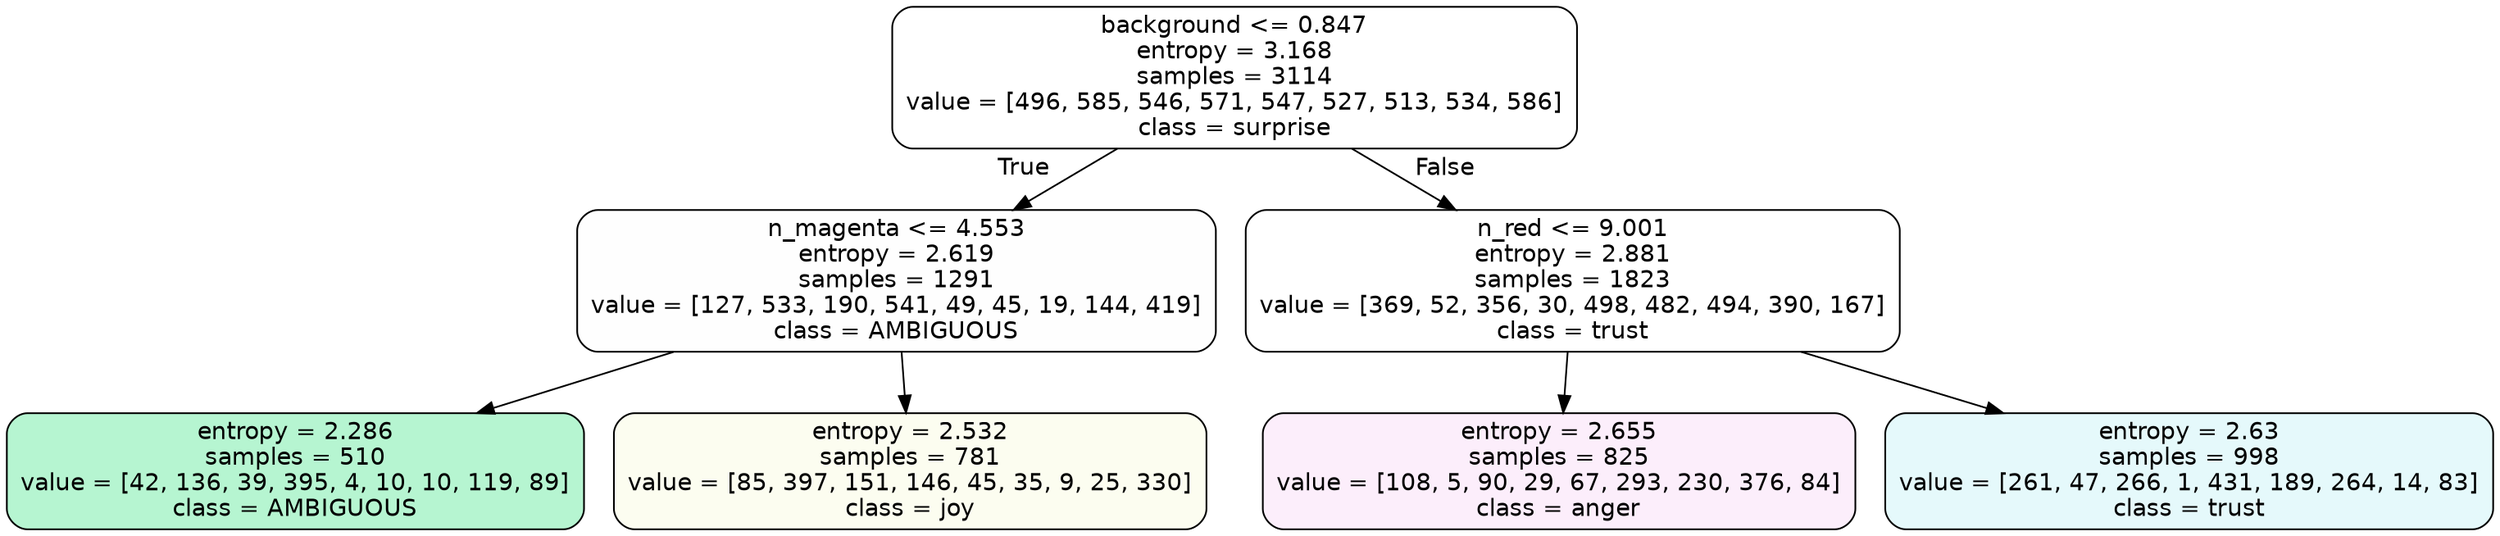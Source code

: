 digraph Tree {
node [shape=box, style="filled, rounded", color="black", fontname=helvetica] ;
edge [fontname=helvetica] ;
0 [label="background <= 0.847\nentropy = 3.168\nsamples = 3114\nvalue = [496, 585, 546, 571, 547, 527, 513, 534, 586]\nclass = surprise", fillcolor="#e5396400"] ;
1 [label="n_magenta <= 4.553\nentropy = 2.619\nsamples = 1291\nvalue = [127, 533, 190, 541, 49, 45, 19, 144, 419]\nclass = AMBIGUOUS", fillcolor="#39e58101"] ;
0 -> 1 [labeldistance=2.5, labelangle=45, headlabel="True"] ;
2 [label="entropy = 2.286\nsamples = 510\nvalue = [42, 136, 39, 395, 4, 10, 10, 119, 89]\nclass = AMBIGUOUS", fillcolor="#39e5815d"] ;
1 -> 2 ;
3 [label="entropy = 2.532\nsamples = 781\nvalue = [85, 397, 151, 146, 45, 35, 9, 25, 330]\nclass = joy", fillcolor="#d7e53913"] ;
1 -> 3 ;
4 [label="n_red <= 9.001\nentropy = 2.881\nsamples = 1823\nvalue = [369, 52, 356, 30, 498, 482, 494, 390, 167]\nclass = trust", fillcolor="#39d7e500"] ;
0 -> 4 [labeldistance=2.5, labelangle=-45, headlabel="False"] ;
5 [label="entropy = 2.655\nsamples = 825\nvalue = [108, 5, 90, 29, 67, 293, 230, 376, 84]\nclass = anger", fillcolor="#e539d715"] ;
4 -> 5 ;
6 [label="entropy = 2.63\nsamples = 998\nvalue = [261, 47, 266, 1, 431, 189, 264, 14, 83]\nclass = trust", fillcolor="#39d7e521"] ;
4 -> 6 ;
}